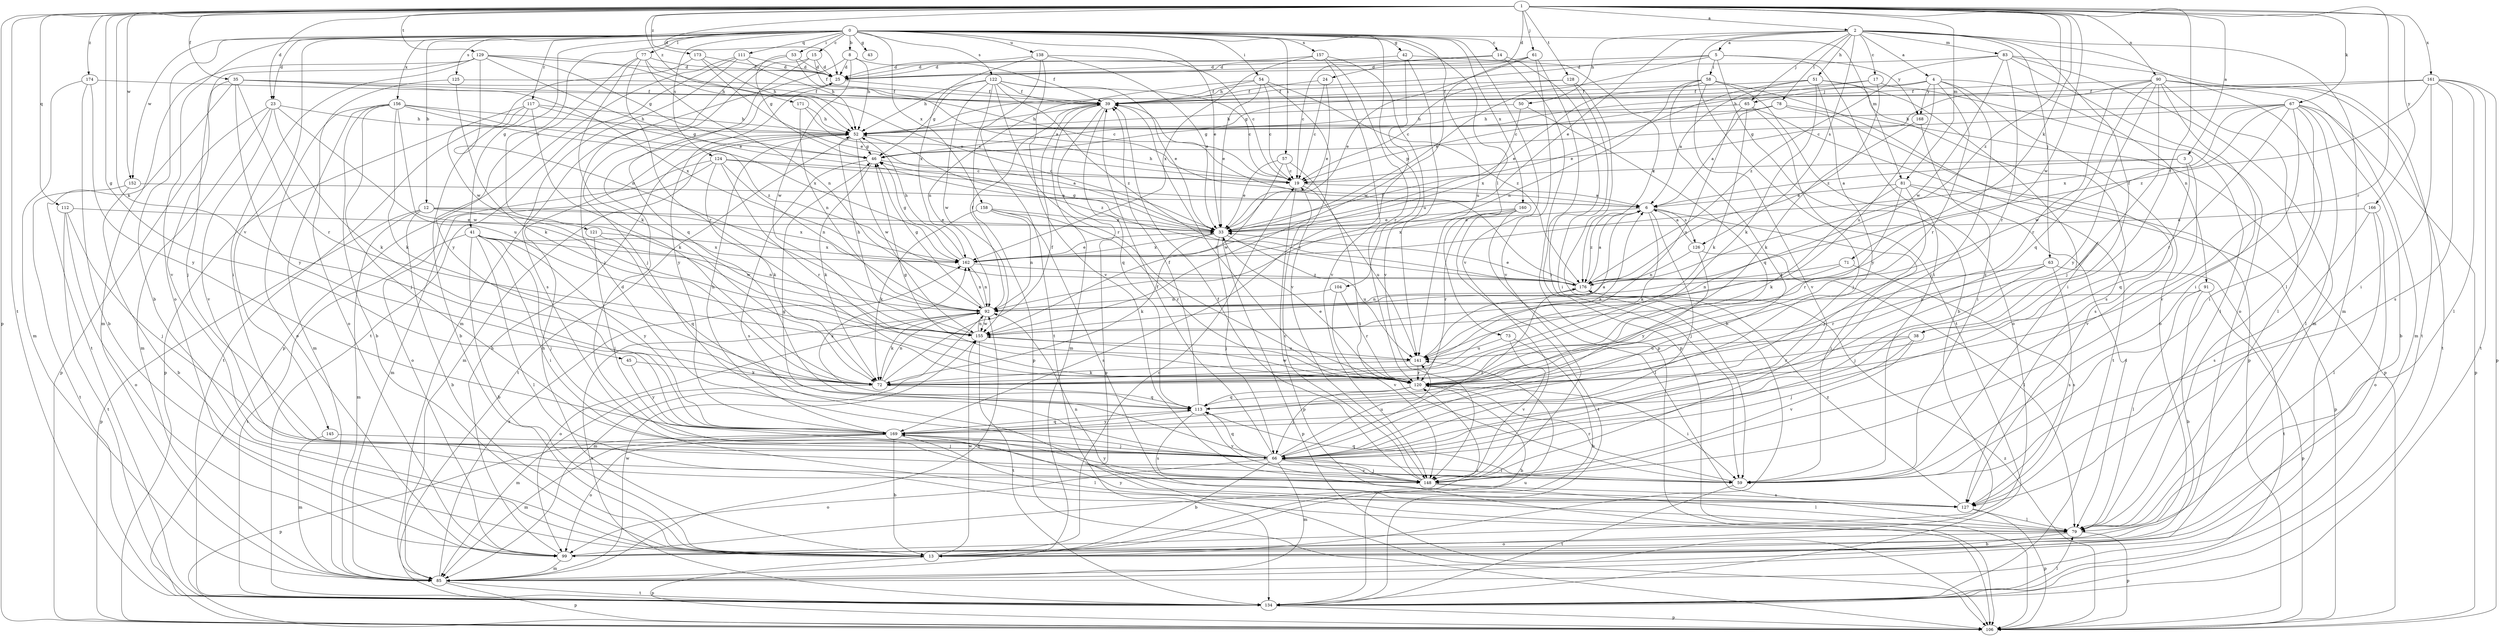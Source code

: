 strict digraph  {
0;
1;
2;
3;
4;
5;
6;
8;
12;
13;
14;
15;
17;
19;
23;
24;
25;
33;
35;
38;
39;
41;
42;
43;
45;
46;
50;
51;
52;
53;
54;
57;
58;
59;
61;
63;
65;
66;
67;
71;
72;
73;
77;
78;
79;
81;
83;
85;
90;
91;
92;
99;
104;
106;
111;
112;
113;
117;
120;
121;
122;
124;
125;
126;
127;
128;
129;
134;
138;
141;
145;
148;
152;
155;
156;
157;
158;
160;
161;
162;
166;
168;
169;
171;
173;
174;
176;
0 -> 8  [label=b];
0 -> 12  [label=b];
0 -> 13  [label=b];
0 -> 14  [label=c];
0 -> 15  [label=c];
0 -> 23  [label=d];
0 -> 33  [label=e];
0 -> 41  [label=g];
0 -> 42  [label=g];
0 -> 43  [label=g];
0 -> 53  [label=i];
0 -> 54  [label=i];
0 -> 57  [label=i];
0 -> 73  [label=l];
0 -> 77  [label=l];
0 -> 81  [label=m];
0 -> 99  [label=o];
0 -> 104  [label=p];
0 -> 111  [label=q];
0 -> 117  [label=r];
0 -> 121  [label=s];
0 -> 122  [label=s];
0 -> 124  [label=s];
0 -> 125  [label=s];
0 -> 138  [label=u];
0 -> 141  [label=u];
0 -> 145  [label=v];
0 -> 148  [label=v];
0 -> 152  [label=w];
0 -> 156  [label=x];
0 -> 157  [label=x];
0 -> 158  [label=x];
0 -> 160  [label=x];
1 -> 2  [label=a];
1 -> 3  [label=a];
1 -> 23  [label=d];
1 -> 24  [label=d];
1 -> 25  [label=d];
1 -> 35  [label=f];
1 -> 38  [label=f];
1 -> 45  [label=g];
1 -> 61  [label=j];
1 -> 67  [label=k];
1 -> 71  [label=k];
1 -> 72  [label=k];
1 -> 81  [label=m];
1 -> 90  [label=n];
1 -> 106  [label=p];
1 -> 112  [label=q];
1 -> 120  [label=r];
1 -> 128  [label=t];
1 -> 129  [label=t];
1 -> 134  [label=t];
1 -> 152  [label=w];
1 -> 155  [label=w];
1 -> 161  [label=x];
1 -> 166  [label=y];
1 -> 171  [label=z];
1 -> 173  [label=z];
1 -> 174  [label=z];
1 -> 176  [label=z];
2 -> 4  [label=a];
2 -> 5  [label=a];
2 -> 17  [label=c];
2 -> 33  [label=e];
2 -> 38  [label=f];
2 -> 50  [label=h];
2 -> 51  [label=h];
2 -> 63  [label=j];
2 -> 65  [label=j];
2 -> 78  [label=l];
2 -> 79  [label=l];
2 -> 83  [label=m];
2 -> 85  [label=m];
2 -> 126  [label=s];
2 -> 134  [label=t];
3 -> 6  [label=a];
3 -> 19  [label=c];
3 -> 113  [label=q];
3 -> 148  [label=v];
4 -> 46  [label=g];
4 -> 65  [label=j];
4 -> 66  [label=j];
4 -> 91  [label=n];
4 -> 99  [label=o];
4 -> 120  [label=r];
4 -> 141  [label=u];
4 -> 168  [label=y];
5 -> 13  [label=b];
5 -> 25  [label=d];
5 -> 33  [label=e];
5 -> 52  [label=h];
5 -> 58  [label=i];
5 -> 59  [label=i];
5 -> 168  [label=y];
6 -> 33  [label=e];
6 -> 59  [label=i];
6 -> 66  [label=j];
6 -> 72  [label=k];
6 -> 126  [label=s];
6 -> 176  [label=z];
8 -> 25  [label=d];
8 -> 39  [label=f];
8 -> 52  [label=h];
8 -> 85  [label=m];
8 -> 155  [label=w];
12 -> 13  [label=b];
12 -> 33  [label=e];
12 -> 85  [label=m];
12 -> 106  [label=p];
12 -> 155  [label=w];
12 -> 162  [label=x];
13 -> 19  [label=c];
13 -> 52  [label=h];
13 -> 106  [label=p];
13 -> 155  [label=w];
14 -> 19  [label=c];
14 -> 25  [label=d];
14 -> 59  [label=i];
14 -> 106  [label=p];
15 -> 25  [label=d];
15 -> 39  [label=f];
15 -> 66  [label=j];
15 -> 113  [label=q];
17 -> 19  [label=c];
17 -> 39  [label=f];
17 -> 79  [label=l];
17 -> 176  [label=z];
19 -> 6  [label=a];
19 -> 52  [label=h];
19 -> 106  [label=p];
19 -> 141  [label=u];
23 -> 52  [label=h];
23 -> 72  [label=k];
23 -> 85  [label=m];
23 -> 106  [label=p];
23 -> 141  [label=u];
23 -> 148  [label=v];
24 -> 19  [label=c];
24 -> 33  [label=e];
24 -> 39  [label=f];
25 -> 39  [label=f];
25 -> 169  [label=y];
33 -> 46  [label=g];
33 -> 66  [label=j];
33 -> 72  [label=k];
33 -> 106  [label=p];
33 -> 141  [label=u];
33 -> 162  [label=x];
35 -> 19  [label=c];
35 -> 39  [label=f];
35 -> 66  [label=j];
35 -> 120  [label=r];
35 -> 134  [label=t];
35 -> 162  [label=x];
35 -> 169  [label=y];
38 -> 66  [label=j];
38 -> 120  [label=r];
38 -> 141  [label=u];
38 -> 148  [label=v];
39 -> 52  [label=h];
39 -> 85  [label=m];
39 -> 106  [label=p];
39 -> 113  [label=q];
41 -> 13  [label=b];
41 -> 59  [label=i];
41 -> 66  [label=j];
41 -> 79  [label=l];
41 -> 92  [label=n];
41 -> 134  [label=t];
41 -> 162  [label=x];
41 -> 169  [label=y];
42 -> 25  [label=d];
42 -> 148  [label=v];
42 -> 169  [label=y];
42 -> 176  [label=z];
45 -> 72  [label=k];
45 -> 169  [label=y];
46 -> 19  [label=c];
46 -> 72  [label=k];
46 -> 127  [label=s];
50 -> 52  [label=h];
50 -> 113  [label=q];
50 -> 162  [label=x];
51 -> 6  [label=a];
51 -> 33  [label=e];
51 -> 39  [label=f];
51 -> 59  [label=i];
51 -> 72  [label=k];
51 -> 127  [label=s];
51 -> 169  [label=y];
52 -> 46  [label=g];
52 -> 85  [label=m];
52 -> 134  [label=t];
52 -> 155  [label=w];
52 -> 176  [label=z];
53 -> 6  [label=a];
53 -> 25  [label=d];
53 -> 46  [label=g];
53 -> 66  [label=j];
54 -> 19  [label=c];
54 -> 33  [label=e];
54 -> 39  [label=f];
54 -> 92  [label=n];
54 -> 148  [label=v];
54 -> 176  [label=z];
57 -> 19  [label=c];
57 -> 33  [label=e];
57 -> 59  [label=i];
57 -> 155  [label=w];
58 -> 33  [label=e];
58 -> 39  [label=f];
58 -> 66  [label=j];
58 -> 92  [label=n];
58 -> 99  [label=o];
58 -> 106  [label=p];
58 -> 148  [label=v];
59 -> 113  [label=q];
59 -> 120  [label=r];
59 -> 134  [label=t];
61 -> 25  [label=d];
61 -> 33  [label=e];
61 -> 106  [label=p];
61 -> 148  [label=v];
61 -> 155  [label=w];
63 -> 66  [label=j];
63 -> 120  [label=r];
63 -> 127  [label=s];
63 -> 134  [label=t];
63 -> 176  [label=z];
65 -> 52  [label=h];
65 -> 66  [label=j];
65 -> 72  [label=k];
65 -> 134  [label=t];
65 -> 141  [label=u];
66 -> 13  [label=b];
66 -> 39  [label=f];
66 -> 46  [label=g];
66 -> 59  [label=i];
66 -> 85  [label=m];
66 -> 99  [label=o];
66 -> 113  [label=q];
66 -> 141  [label=u];
66 -> 148  [label=v];
66 -> 176  [label=z];
67 -> 13  [label=b];
67 -> 46  [label=g];
67 -> 52  [label=h];
67 -> 59  [label=i];
67 -> 79  [label=l];
67 -> 106  [label=p];
67 -> 120  [label=r];
67 -> 148  [label=v];
67 -> 155  [label=w];
67 -> 162  [label=x];
71 -> 92  [label=n];
71 -> 127  [label=s];
71 -> 176  [label=z];
72 -> 6  [label=a];
72 -> 39  [label=f];
72 -> 85  [label=m];
72 -> 92  [label=n];
72 -> 113  [label=q];
73 -> 13  [label=b];
73 -> 141  [label=u];
73 -> 148  [label=v];
77 -> 25  [label=d];
77 -> 33  [label=e];
77 -> 72  [label=k];
77 -> 92  [label=n];
77 -> 120  [label=r];
77 -> 169  [label=y];
78 -> 6  [label=a];
78 -> 46  [label=g];
78 -> 52  [label=h];
78 -> 106  [label=p];
78 -> 127  [label=s];
79 -> 13  [label=b];
79 -> 99  [label=o];
79 -> 106  [label=p];
79 -> 169  [label=y];
81 -> 6  [label=a];
81 -> 66  [label=j];
81 -> 72  [label=k];
81 -> 79  [label=l];
81 -> 106  [label=p];
81 -> 120  [label=r];
83 -> 25  [label=d];
83 -> 85  [label=m];
83 -> 99  [label=o];
83 -> 120  [label=r];
83 -> 134  [label=t];
83 -> 155  [label=w];
83 -> 176  [label=z];
85 -> 92  [label=n];
85 -> 106  [label=p];
85 -> 134  [label=t];
85 -> 155  [label=w];
85 -> 162  [label=x];
90 -> 19  [label=c];
90 -> 39  [label=f];
90 -> 59  [label=i];
90 -> 66  [label=j];
90 -> 79  [label=l];
90 -> 85  [label=m];
90 -> 113  [label=q];
90 -> 120  [label=r];
90 -> 134  [label=t];
90 -> 169  [label=y];
91 -> 13  [label=b];
91 -> 79  [label=l];
91 -> 92  [label=n];
91 -> 106  [label=p];
92 -> 39  [label=f];
92 -> 46  [label=g];
92 -> 72  [label=k];
92 -> 85  [label=m];
92 -> 99  [label=o];
92 -> 134  [label=t];
92 -> 155  [label=w];
92 -> 162  [label=x];
99 -> 52  [label=h];
99 -> 85  [label=m];
99 -> 120  [label=r];
104 -> 92  [label=n];
104 -> 120  [label=r];
104 -> 148  [label=v];
106 -> 176  [label=z];
111 -> 25  [label=d];
111 -> 52  [label=h];
111 -> 106  [label=p];
111 -> 127  [label=s];
111 -> 134  [label=t];
112 -> 33  [label=e];
112 -> 66  [label=j];
112 -> 99  [label=o];
112 -> 134  [label=t];
113 -> 39  [label=f];
113 -> 127  [label=s];
113 -> 148  [label=v];
113 -> 162  [label=x];
113 -> 169  [label=y];
117 -> 13  [label=b];
117 -> 46  [label=g];
117 -> 52  [label=h];
117 -> 72  [label=k];
117 -> 106  [label=p];
117 -> 134  [label=t];
120 -> 13  [label=b];
120 -> 33  [label=e];
120 -> 39  [label=f];
120 -> 46  [label=g];
120 -> 59  [label=i];
120 -> 66  [label=j];
120 -> 113  [label=q];
120 -> 155  [label=w];
121 -> 66  [label=j];
121 -> 113  [label=q];
121 -> 162  [label=x];
122 -> 19  [label=c];
122 -> 33  [label=e];
122 -> 39  [label=f];
122 -> 46  [label=g];
122 -> 52  [label=h];
122 -> 106  [label=p];
122 -> 120  [label=r];
122 -> 155  [label=w];
122 -> 176  [label=z];
124 -> 6  [label=a];
124 -> 19  [label=c];
124 -> 72  [label=k];
124 -> 85  [label=m];
124 -> 92  [label=n];
124 -> 99  [label=o];
124 -> 120  [label=r];
125 -> 39  [label=f];
125 -> 72  [label=k];
125 -> 99  [label=o];
126 -> 6  [label=a];
126 -> 79  [label=l];
126 -> 92  [label=n];
126 -> 169  [label=y];
127 -> 79  [label=l];
127 -> 92  [label=n];
127 -> 106  [label=p];
127 -> 176  [label=z];
128 -> 13  [label=b];
128 -> 19  [label=c];
128 -> 39  [label=f];
128 -> 59  [label=i];
129 -> 25  [label=d];
129 -> 33  [label=e];
129 -> 46  [label=g];
129 -> 52  [label=h];
129 -> 59  [label=i];
129 -> 85  [label=m];
129 -> 92  [label=n];
129 -> 148  [label=v];
134 -> 79  [label=l];
134 -> 106  [label=p];
134 -> 141  [label=u];
138 -> 19  [label=c];
138 -> 25  [label=d];
138 -> 33  [label=e];
138 -> 134  [label=t];
138 -> 148  [label=v];
138 -> 162  [label=x];
141 -> 6  [label=a];
141 -> 72  [label=k];
141 -> 120  [label=r];
145 -> 66  [label=j];
145 -> 85  [label=m];
148 -> 19  [label=c];
148 -> 25  [label=d];
148 -> 39  [label=f];
148 -> 66  [label=j];
148 -> 79  [label=l];
148 -> 127  [label=s];
148 -> 169  [label=y];
152 -> 6  [label=a];
152 -> 13  [label=b];
152 -> 134  [label=t];
155 -> 52  [label=h];
155 -> 92  [label=n];
155 -> 134  [label=t];
155 -> 141  [label=u];
156 -> 13  [label=b];
156 -> 52  [label=h];
156 -> 66  [label=j];
156 -> 72  [label=k];
156 -> 85  [label=m];
156 -> 99  [label=o];
156 -> 155  [label=w];
156 -> 162  [label=x];
156 -> 176  [label=z];
157 -> 25  [label=d];
157 -> 120  [label=r];
157 -> 141  [label=u];
157 -> 148  [label=v];
157 -> 162  [label=x];
158 -> 33  [label=e];
158 -> 72  [label=k];
158 -> 92  [label=n];
158 -> 120  [label=r];
158 -> 127  [label=s];
160 -> 33  [label=e];
160 -> 79  [label=l];
160 -> 120  [label=r];
160 -> 134  [label=t];
160 -> 162  [label=x];
161 -> 39  [label=f];
161 -> 52  [label=h];
161 -> 59  [label=i];
161 -> 79  [label=l];
161 -> 106  [label=p];
161 -> 127  [label=s];
161 -> 134  [label=t];
161 -> 176  [label=z];
162 -> 33  [label=e];
162 -> 46  [label=g];
162 -> 52  [label=h];
162 -> 92  [label=n];
162 -> 176  [label=z];
166 -> 33  [label=e];
166 -> 79  [label=l];
166 -> 99  [label=o];
166 -> 127  [label=s];
168 -> 59  [label=i];
168 -> 72  [label=k];
169 -> 13  [label=b];
169 -> 52  [label=h];
169 -> 66  [label=j];
169 -> 79  [label=l];
169 -> 85  [label=m];
169 -> 99  [label=o];
169 -> 106  [label=p];
169 -> 113  [label=q];
171 -> 19  [label=c];
171 -> 52  [label=h];
171 -> 92  [label=n];
173 -> 25  [label=d];
173 -> 33  [label=e];
173 -> 52  [label=h];
173 -> 155  [label=w];
174 -> 13  [label=b];
174 -> 39  [label=f];
174 -> 85  [label=m];
174 -> 169  [label=y];
176 -> 6  [label=a];
176 -> 33  [label=e];
176 -> 39  [label=f];
176 -> 92  [label=n];
}
